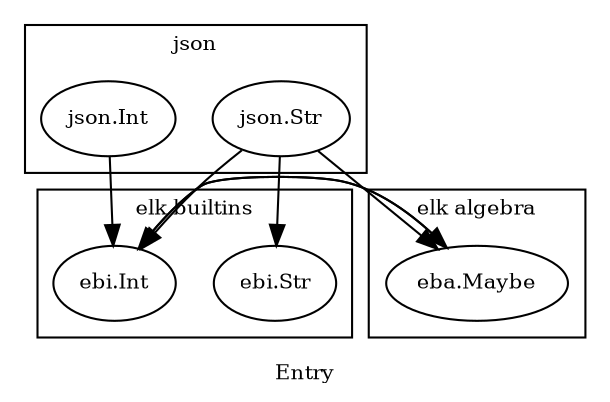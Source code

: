 digraph {
  compound=true;
  fontsize=10.0;
  label="Entry"

  subgraph cluster_elk_built_ins {
    label="elk builtins"
    "ebi.Int" [fontsize=10];
    "ebi.Str" [fontsize=10];
  }

  subgraph cluster_elk_algebra {
    label="elk algebra"
    "eba.Maybe" [fontsize=10];
  }

  subgraph cluster_json {
    label="json"
    "json.Int" [fontsize=10];
    "json.Str" [fontsize=10];
  }

  "json.Str" -> "ebi.Str";
  "json.Str" -> "eba.Maybe" -> "ebi.Int";
  "json.Str" -> "ebi.Int";

  "json.Int" -> "ebi.Int";

  "ebi.Int" -> "eba.Maybe";
}